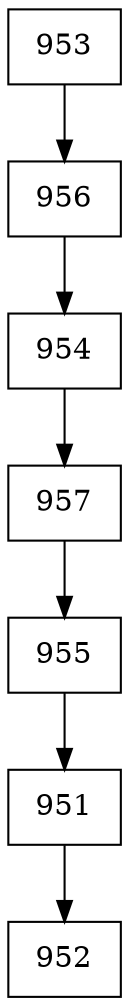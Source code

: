 digraph G {
  node [shape=record];
  node0 [label="{953}"];
  node0 -> node1;
  node1 [label="{956}"];
  node1 -> node2;
  node2 [label="{954}"];
  node2 -> node3;
  node3 [label="{957}"];
  node3 -> node4;
  node4 [label="{955}"];
  node4 -> node5;
  node5 [label="{951}"];
  node5 -> node6;
  node6 [label="{952}"];
}
